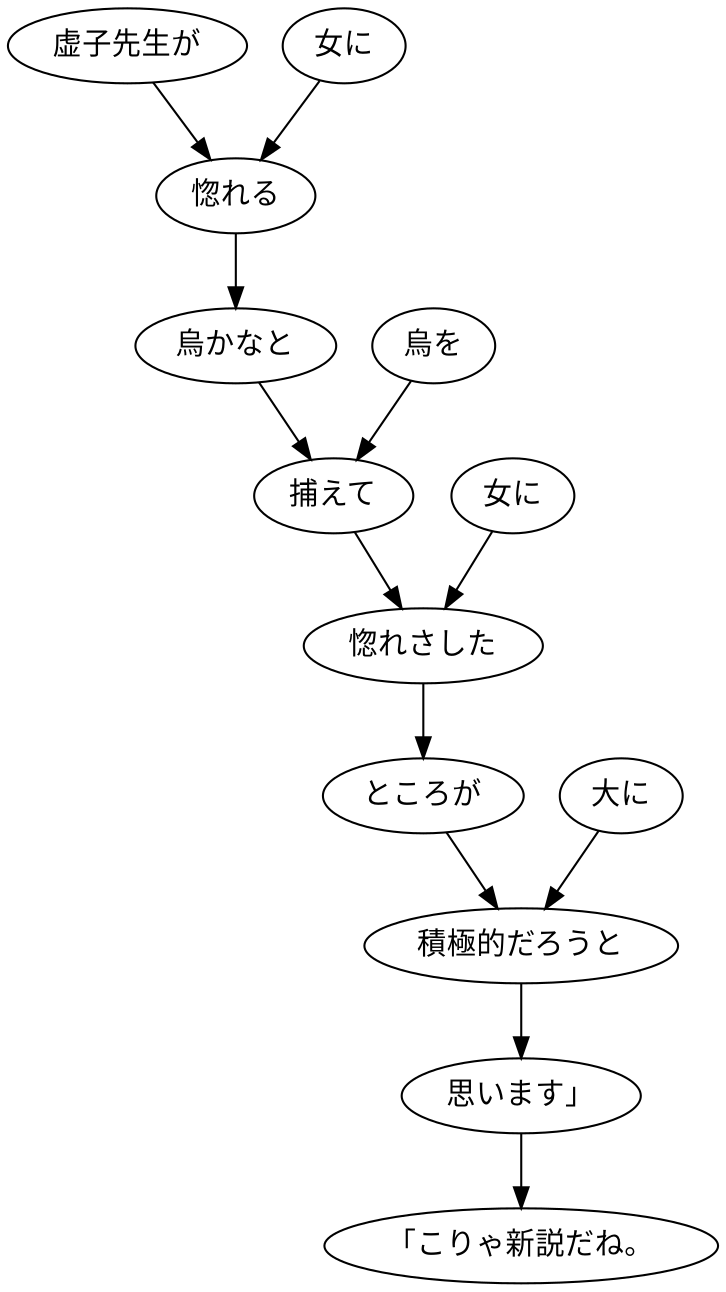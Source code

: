 digraph graph3798 {
	node0 [label="虚子先生が"];
	node1 [label="女に"];
	node2 [label="惚れる"];
	node3 [label="烏かなと"];
	node4 [label="烏を"];
	node5 [label="捕えて"];
	node6 [label="女に"];
	node7 [label="惚れさした"];
	node8 [label="ところが"];
	node9 [label="大に"];
	node10 [label="積極的だろうと"];
	node11 [label="思います」"];
	node12 [label="「こりゃ新説だね。"];
	node0 -> node2;
	node1 -> node2;
	node2 -> node3;
	node3 -> node5;
	node4 -> node5;
	node5 -> node7;
	node6 -> node7;
	node7 -> node8;
	node8 -> node10;
	node9 -> node10;
	node10 -> node11;
	node11 -> node12;
}
